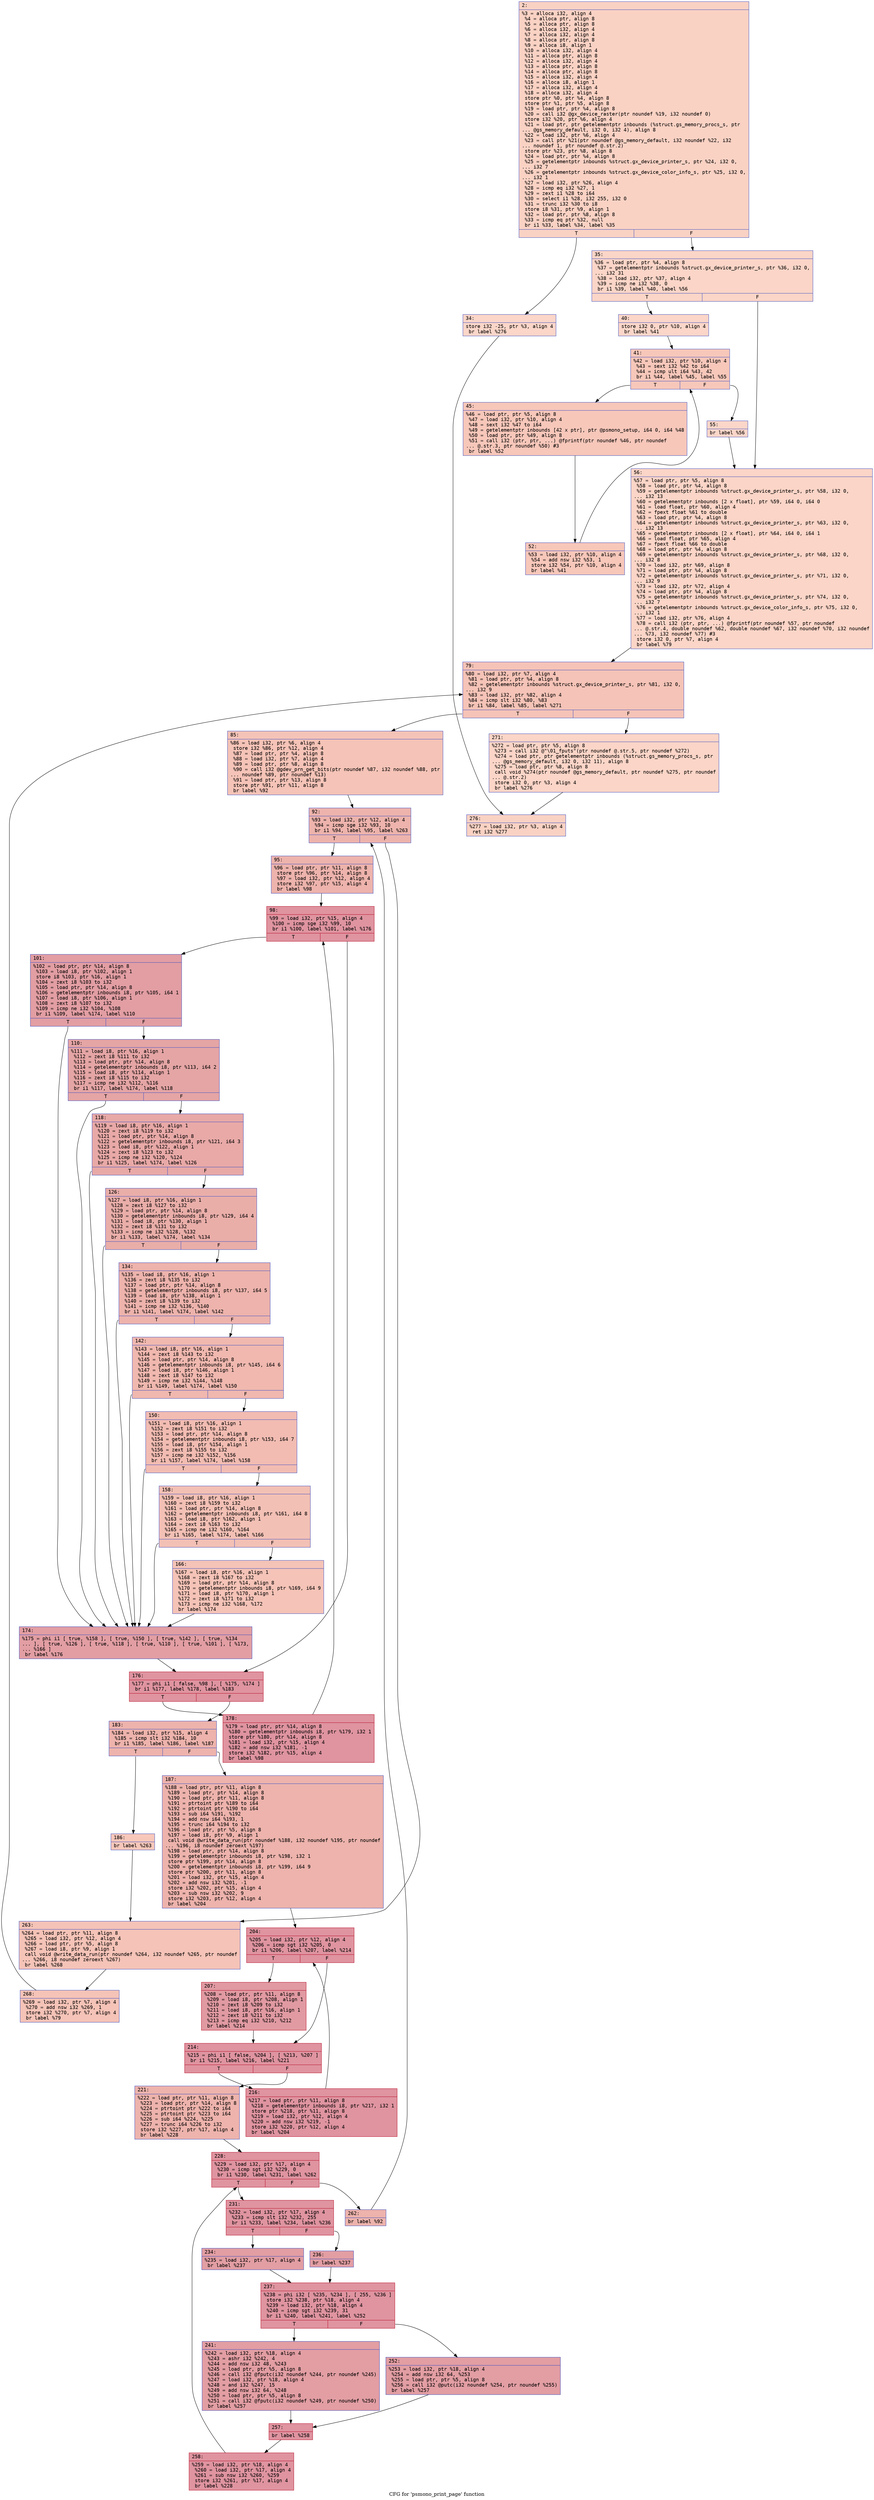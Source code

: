 digraph "CFG for 'psmono_print_page' function" {
	label="CFG for 'psmono_print_page' function";

	Node0x6000036d9fe0 [shape=record,color="#3d50c3ff", style=filled, fillcolor="#f4987a70" fontname="Courier",label="{2:\l|  %3 = alloca i32, align 4\l  %4 = alloca ptr, align 8\l  %5 = alloca ptr, align 8\l  %6 = alloca i32, align 4\l  %7 = alloca i32, align 4\l  %8 = alloca ptr, align 8\l  %9 = alloca i8, align 1\l  %10 = alloca i32, align 4\l  %11 = alloca ptr, align 8\l  %12 = alloca i32, align 4\l  %13 = alloca ptr, align 8\l  %14 = alloca ptr, align 8\l  %15 = alloca i32, align 4\l  %16 = alloca i8, align 1\l  %17 = alloca i32, align 4\l  %18 = alloca i32, align 4\l  store ptr %0, ptr %4, align 8\l  store ptr %1, ptr %5, align 8\l  %19 = load ptr, ptr %4, align 8\l  %20 = call i32 @gx_device_raster(ptr noundef %19, i32 noundef 0)\l  store i32 %20, ptr %6, align 4\l  %21 = load ptr, ptr getelementptr inbounds (%struct.gs_memory_procs_s, ptr\l... @gs_memory_default, i32 0, i32 4), align 8\l  %22 = load i32, ptr %6, align 4\l  %23 = call ptr %21(ptr noundef @gs_memory_default, i32 noundef %22, i32\l... noundef 1, ptr noundef @.str.2)\l  store ptr %23, ptr %8, align 8\l  %24 = load ptr, ptr %4, align 8\l  %25 = getelementptr inbounds %struct.gx_device_printer_s, ptr %24, i32 0,\l... i32 7\l  %26 = getelementptr inbounds %struct.gx_device_color_info_s, ptr %25, i32 0,\l... i32 1\l  %27 = load i32, ptr %26, align 4\l  %28 = icmp eq i32 %27, 1\l  %29 = zext i1 %28 to i64\l  %30 = select i1 %28, i32 255, i32 0\l  %31 = trunc i32 %30 to i8\l  store i8 %31, ptr %9, align 1\l  %32 = load ptr, ptr %8, align 8\l  %33 = icmp eq ptr %32, null\l  br i1 %33, label %34, label %35\l|{<s0>T|<s1>F}}"];
	Node0x6000036d9fe0:s0 -> Node0x6000036da030[tooltip="2 -> 34\nProbability 37.50%" ];
	Node0x6000036d9fe0:s1 -> Node0x6000036da080[tooltip="2 -> 35\nProbability 62.50%" ];
	Node0x6000036da030 [shape=record,color="#3d50c3ff", style=filled, fillcolor="#f6a38570" fontname="Courier",label="{34:\l|  store i32 -25, ptr %3, align 4\l  br label %276\l}"];
	Node0x6000036da030 -> Node0x6000036dae90[tooltip="34 -> 276\nProbability 100.00%" ];
	Node0x6000036da080 [shape=record,color="#3d50c3ff", style=filled, fillcolor="#f5a08170" fontname="Courier",label="{35:\l|  %36 = load ptr, ptr %4, align 8\l  %37 = getelementptr inbounds %struct.gx_device_printer_s, ptr %36, i32 0,\l... i32 31\l  %38 = load i32, ptr %37, align 4\l  %39 = icmp ne i32 %38, 0\l  br i1 %39, label %40, label %56\l|{<s0>T|<s1>F}}"];
	Node0x6000036da080:s0 -> Node0x6000036da0d0[tooltip="35 -> 40\nProbability 62.50%" ];
	Node0x6000036da080:s1 -> Node0x6000036da260[tooltip="35 -> 56\nProbability 37.50%" ];
	Node0x6000036da0d0 [shape=record,color="#3d50c3ff", style=filled, fillcolor="#f6a38570" fontname="Courier",label="{40:\l|  store i32 0, ptr %10, align 4\l  br label %41\l}"];
	Node0x6000036da0d0 -> Node0x6000036da120[tooltip="40 -> 41\nProbability 100.00%" ];
	Node0x6000036da120 [shape=record,color="#3d50c3ff", style=filled, fillcolor="#ec7f6370" fontname="Courier",label="{41:\l|  %42 = load i32, ptr %10, align 4\l  %43 = sext i32 %42 to i64\l  %44 = icmp ult i64 %43, 42\l  br i1 %44, label %45, label %55\l|{<s0>T|<s1>F}}"];
	Node0x6000036da120:s0 -> Node0x6000036da170[tooltip="41 -> 45\nProbability 96.88%" ];
	Node0x6000036da120:s1 -> Node0x6000036da210[tooltip="41 -> 55\nProbability 3.12%" ];
	Node0x6000036da170 [shape=record,color="#3d50c3ff", style=filled, fillcolor="#ec7f6370" fontname="Courier",label="{45:\l|  %46 = load ptr, ptr %5, align 8\l  %47 = load i32, ptr %10, align 4\l  %48 = sext i32 %47 to i64\l  %49 = getelementptr inbounds [42 x ptr], ptr @psmono_setup, i64 0, i64 %48\l  %50 = load ptr, ptr %49, align 8\l  %51 = call i32 (ptr, ptr, ...) @fprintf(ptr noundef %46, ptr noundef\l... @.str.3, ptr noundef %50) #3\l  br label %52\l}"];
	Node0x6000036da170 -> Node0x6000036da1c0[tooltip="45 -> 52\nProbability 100.00%" ];
	Node0x6000036da1c0 [shape=record,color="#3d50c3ff", style=filled, fillcolor="#ec7f6370" fontname="Courier",label="{52:\l|  %53 = load i32, ptr %10, align 4\l  %54 = add nsw i32 %53, 1\l  store i32 %54, ptr %10, align 4\l  br label %41\l}"];
	Node0x6000036da1c0 -> Node0x6000036da120[tooltip="52 -> 41\nProbability 100.00%" ];
	Node0x6000036da210 [shape=record,color="#3d50c3ff", style=filled, fillcolor="#f6a38570" fontname="Courier",label="{55:\l|  br label %56\l}"];
	Node0x6000036da210 -> Node0x6000036da260[tooltip="55 -> 56\nProbability 100.00%" ];
	Node0x6000036da260 [shape=record,color="#3d50c3ff", style=filled, fillcolor="#f5a08170" fontname="Courier",label="{56:\l|  %57 = load ptr, ptr %5, align 8\l  %58 = load ptr, ptr %4, align 8\l  %59 = getelementptr inbounds %struct.gx_device_printer_s, ptr %58, i32 0,\l... i32 13\l  %60 = getelementptr inbounds [2 x float], ptr %59, i64 0, i64 0\l  %61 = load float, ptr %60, align 4\l  %62 = fpext float %61 to double\l  %63 = load ptr, ptr %4, align 8\l  %64 = getelementptr inbounds %struct.gx_device_printer_s, ptr %63, i32 0,\l... i32 13\l  %65 = getelementptr inbounds [2 x float], ptr %64, i64 0, i64 1\l  %66 = load float, ptr %65, align 4\l  %67 = fpext float %66 to double\l  %68 = load ptr, ptr %4, align 8\l  %69 = getelementptr inbounds %struct.gx_device_printer_s, ptr %68, i32 0,\l... i32 8\l  %70 = load i32, ptr %69, align 8\l  %71 = load ptr, ptr %4, align 8\l  %72 = getelementptr inbounds %struct.gx_device_printer_s, ptr %71, i32 0,\l... i32 9\l  %73 = load i32, ptr %72, align 4\l  %74 = load ptr, ptr %4, align 8\l  %75 = getelementptr inbounds %struct.gx_device_printer_s, ptr %74, i32 0,\l... i32 7\l  %76 = getelementptr inbounds %struct.gx_device_color_info_s, ptr %75, i32 0,\l... i32 1\l  %77 = load i32, ptr %76, align 4\l  %78 = call i32 (ptr, ptr, ...) @fprintf(ptr noundef %57, ptr noundef\l... @.str.4, double noundef %62, double noundef %67, i32 noundef %70, i32 noundef\l... %73, i32 noundef %77) #3\l  store i32 0, ptr %7, align 4\l  br label %79\l}"];
	Node0x6000036da260 -> Node0x6000036da2b0[tooltip="56 -> 79\nProbability 100.00%" ];
	Node0x6000036da2b0 [shape=record,color="#3d50c3ff", style=filled, fillcolor="#e8765c70" fontname="Courier",label="{79:\l|  %80 = load i32, ptr %7, align 4\l  %81 = load ptr, ptr %4, align 8\l  %82 = getelementptr inbounds %struct.gx_device_printer_s, ptr %81, i32 0,\l... i32 9\l  %83 = load i32, ptr %82, align 4\l  %84 = icmp slt i32 %80, %83\l  br i1 %84, label %85, label %271\l|{<s0>T|<s1>F}}"];
	Node0x6000036da2b0:s0 -> Node0x6000036da300[tooltip="79 -> 85\nProbability 96.88%" ];
	Node0x6000036da2b0:s1 -> Node0x6000036dae40[tooltip="79 -> 271\nProbability 3.12%" ];
	Node0x6000036da300 [shape=record,color="#3d50c3ff", style=filled, fillcolor="#e8765c70" fontname="Courier",label="{85:\l|  %86 = load i32, ptr %6, align 4\l  store i32 %86, ptr %12, align 4\l  %87 = load ptr, ptr %4, align 8\l  %88 = load i32, ptr %7, align 4\l  %89 = load ptr, ptr %8, align 8\l  %90 = call i32 @gdev_prn_get_bits(ptr noundef %87, i32 noundef %88, ptr\l... noundef %89, ptr noundef %13)\l  %91 = load ptr, ptr %13, align 8\l  store ptr %91, ptr %11, align 8\l  br label %92\l}"];
	Node0x6000036da300 -> Node0x6000036da350[tooltip="85 -> 92\nProbability 100.00%" ];
	Node0x6000036da350 [shape=record,color="#3d50c3ff", style=filled, fillcolor="#d6524470" fontname="Courier",label="{92:\l|  %93 = load i32, ptr %12, align 4\l  %94 = icmp sge i32 %93, 10\l  br i1 %94, label %95, label %263\l|{<s0>T|<s1>F}}"];
	Node0x6000036da350:s0 -> Node0x6000036da3a0[tooltip="92 -> 95\nProbability 96.88%" ];
	Node0x6000036da350:s1 -> Node0x6000036dada0[tooltip="92 -> 263\nProbability 3.12%" ];
	Node0x6000036da3a0 [shape=record,color="#3d50c3ff", style=filled, fillcolor="#d6524470" fontname="Courier",label="{95:\l|  %96 = load ptr, ptr %11, align 8\l  store ptr %96, ptr %14, align 8\l  %97 = load i32, ptr %12, align 4\l  store i32 %97, ptr %15, align 4\l  br label %98\l}"];
	Node0x6000036da3a0 -> Node0x6000036da3f0[tooltip="95 -> 98\nProbability 100.00%" ];
	Node0x6000036da3f0 [shape=record,color="#b70d28ff", style=filled, fillcolor="#b70d2870" fontname="Courier",label="{98:\l|  %99 = load i32, ptr %15, align 4\l  %100 = icmp sge i32 %99, 10\l  br i1 %100, label %101, label %176\l|{<s0>T|<s1>F}}"];
	Node0x6000036da3f0:s0 -> Node0x6000036da440[tooltip="98 -> 101\nProbability 50.00%" ];
	Node0x6000036da3f0:s1 -> Node0x6000036da760[tooltip="98 -> 176\nProbability 50.00%" ];
	Node0x6000036da440 [shape=record,color="#3d50c3ff", style=filled, fillcolor="#be242e70" fontname="Courier",label="{101:\l|  %102 = load ptr, ptr %14, align 8\l  %103 = load i8, ptr %102, align 1\l  store i8 %103, ptr %16, align 1\l  %104 = zext i8 %103 to i32\l  %105 = load ptr, ptr %14, align 8\l  %106 = getelementptr inbounds i8, ptr %105, i64 1\l  %107 = load i8, ptr %106, align 1\l  %108 = zext i8 %107 to i32\l  %109 = icmp ne i32 %104, %108\l  br i1 %109, label %174, label %110\l|{<s0>T|<s1>F}}"];
	Node0x6000036da440:s0 -> Node0x6000036da710[tooltip="101 -> 174\nProbability 50.00%" ];
	Node0x6000036da440:s1 -> Node0x6000036da490[tooltip="101 -> 110\nProbability 50.00%" ];
	Node0x6000036da490 [shape=record,color="#3d50c3ff", style=filled, fillcolor="#c5333470" fontname="Courier",label="{110:\l|  %111 = load i8, ptr %16, align 1\l  %112 = zext i8 %111 to i32\l  %113 = load ptr, ptr %14, align 8\l  %114 = getelementptr inbounds i8, ptr %113, i64 2\l  %115 = load i8, ptr %114, align 1\l  %116 = zext i8 %115 to i32\l  %117 = icmp ne i32 %112, %116\l  br i1 %117, label %174, label %118\l|{<s0>T|<s1>F}}"];
	Node0x6000036da490:s0 -> Node0x6000036da710[tooltip="110 -> 174\nProbability 50.00%" ];
	Node0x6000036da490:s1 -> Node0x6000036da4e0[tooltip="110 -> 118\nProbability 50.00%" ];
	Node0x6000036da4e0 [shape=record,color="#3d50c3ff", style=filled, fillcolor="#ca3b3770" fontname="Courier",label="{118:\l|  %119 = load i8, ptr %16, align 1\l  %120 = zext i8 %119 to i32\l  %121 = load ptr, ptr %14, align 8\l  %122 = getelementptr inbounds i8, ptr %121, i64 3\l  %123 = load i8, ptr %122, align 1\l  %124 = zext i8 %123 to i32\l  %125 = icmp ne i32 %120, %124\l  br i1 %125, label %174, label %126\l|{<s0>T|<s1>F}}"];
	Node0x6000036da4e0:s0 -> Node0x6000036da710[tooltip="118 -> 174\nProbability 50.00%" ];
	Node0x6000036da4e0:s1 -> Node0x6000036da530[tooltip="118 -> 126\nProbability 50.00%" ];
	Node0x6000036da530 [shape=record,color="#3d50c3ff", style=filled, fillcolor="#d0473d70" fontname="Courier",label="{126:\l|  %127 = load i8, ptr %16, align 1\l  %128 = zext i8 %127 to i32\l  %129 = load ptr, ptr %14, align 8\l  %130 = getelementptr inbounds i8, ptr %129, i64 4\l  %131 = load i8, ptr %130, align 1\l  %132 = zext i8 %131 to i32\l  %133 = icmp ne i32 %128, %132\l  br i1 %133, label %174, label %134\l|{<s0>T|<s1>F}}"];
	Node0x6000036da530:s0 -> Node0x6000036da710[tooltip="126 -> 174\nProbability 50.00%" ];
	Node0x6000036da530:s1 -> Node0x6000036da580[tooltip="126 -> 134\nProbability 50.00%" ];
	Node0x6000036da580 [shape=record,color="#3d50c3ff", style=filled, fillcolor="#d6524470" fontname="Courier",label="{134:\l|  %135 = load i8, ptr %16, align 1\l  %136 = zext i8 %135 to i32\l  %137 = load ptr, ptr %14, align 8\l  %138 = getelementptr inbounds i8, ptr %137, i64 5\l  %139 = load i8, ptr %138, align 1\l  %140 = zext i8 %139 to i32\l  %141 = icmp ne i32 %136, %140\l  br i1 %141, label %174, label %142\l|{<s0>T|<s1>F}}"];
	Node0x6000036da580:s0 -> Node0x6000036da710[tooltip="134 -> 174\nProbability 50.00%" ];
	Node0x6000036da580:s1 -> Node0x6000036da5d0[tooltip="134 -> 142\nProbability 50.00%" ];
	Node0x6000036da5d0 [shape=record,color="#3d50c3ff", style=filled, fillcolor="#dc5d4a70" fontname="Courier",label="{142:\l|  %143 = load i8, ptr %16, align 1\l  %144 = zext i8 %143 to i32\l  %145 = load ptr, ptr %14, align 8\l  %146 = getelementptr inbounds i8, ptr %145, i64 6\l  %147 = load i8, ptr %146, align 1\l  %148 = zext i8 %147 to i32\l  %149 = icmp ne i32 %144, %148\l  br i1 %149, label %174, label %150\l|{<s0>T|<s1>F}}"];
	Node0x6000036da5d0:s0 -> Node0x6000036da710[tooltip="142 -> 174\nProbability 50.00%" ];
	Node0x6000036da5d0:s1 -> Node0x6000036da620[tooltip="142 -> 150\nProbability 50.00%" ];
	Node0x6000036da620 [shape=record,color="#3d50c3ff", style=filled, fillcolor="#e1675170" fontname="Courier",label="{150:\l|  %151 = load i8, ptr %16, align 1\l  %152 = zext i8 %151 to i32\l  %153 = load ptr, ptr %14, align 8\l  %154 = getelementptr inbounds i8, ptr %153, i64 7\l  %155 = load i8, ptr %154, align 1\l  %156 = zext i8 %155 to i32\l  %157 = icmp ne i32 %152, %156\l  br i1 %157, label %174, label %158\l|{<s0>T|<s1>F}}"];
	Node0x6000036da620:s0 -> Node0x6000036da710[tooltip="150 -> 174\nProbability 50.00%" ];
	Node0x6000036da620:s1 -> Node0x6000036da670[tooltip="150 -> 158\nProbability 50.00%" ];
	Node0x6000036da670 [shape=record,color="#3d50c3ff", style=filled, fillcolor="#e5705870" fontname="Courier",label="{158:\l|  %159 = load i8, ptr %16, align 1\l  %160 = zext i8 %159 to i32\l  %161 = load ptr, ptr %14, align 8\l  %162 = getelementptr inbounds i8, ptr %161, i64 8\l  %163 = load i8, ptr %162, align 1\l  %164 = zext i8 %163 to i32\l  %165 = icmp ne i32 %160, %164\l  br i1 %165, label %174, label %166\l|{<s0>T|<s1>F}}"];
	Node0x6000036da670:s0 -> Node0x6000036da710[tooltip="158 -> 174\nProbability 50.00%" ];
	Node0x6000036da670:s1 -> Node0x6000036da6c0[tooltip="158 -> 166\nProbability 50.00%" ];
	Node0x6000036da6c0 [shape=record,color="#3d50c3ff", style=filled, fillcolor="#e8765c70" fontname="Courier",label="{166:\l|  %167 = load i8, ptr %16, align 1\l  %168 = zext i8 %167 to i32\l  %169 = load ptr, ptr %14, align 8\l  %170 = getelementptr inbounds i8, ptr %169, i64 9\l  %171 = load i8, ptr %170, align 1\l  %172 = zext i8 %171 to i32\l  %173 = icmp ne i32 %168, %172\l  br label %174\l}"];
	Node0x6000036da6c0 -> Node0x6000036da710[tooltip="166 -> 174\nProbability 100.00%" ];
	Node0x6000036da710 [shape=record,color="#3d50c3ff", style=filled, fillcolor="#be242e70" fontname="Courier",label="{174:\l|  %175 = phi i1 [ true, %158 ], [ true, %150 ], [ true, %142 ], [ true, %134\l... ], [ true, %126 ], [ true, %118 ], [ true, %110 ], [ true, %101 ], [ %173,\l... %166 ]\l  br label %176\l}"];
	Node0x6000036da710 -> Node0x6000036da760[tooltip="174 -> 176\nProbability 100.00%" ];
	Node0x6000036da760 [shape=record,color="#b70d28ff", style=filled, fillcolor="#b70d2870" fontname="Courier",label="{176:\l|  %177 = phi i1 [ false, %98 ], [ %175, %174 ]\l  br i1 %177, label %178, label %183\l|{<s0>T|<s1>F}}"];
	Node0x6000036da760:s0 -> Node0x6000036da7b0[tooltip="176 -> 178\nProbability 96.88%" ];
	Node0x6000036da760:s1 -> Node0x6000036da800[tooltip="176 -> 183\nProbability 3.12%" ];
	Node0x6000036da7b0 [shape=record,color="#b70d28ff", style=filled, fillcolor="#b70d2870" fontname="Courier",label="{178:\l|  %179 = load ptr, ptr %14, align 8\l  %180 = getelementptr inbounds i8, ptr %179, i32 1\l  store ptr %180, ptr %14, align 8\l  %181 = load i32, ptr %15, align 4\l  %182 = add nsw i32 %181, -1\l  store i32 %182, ptr %15, align 4\l  br label %98\l}"];
	Node0x6000036da7b0 -> Node0x6000036da3f0[tooltip="178 -> 98\nProbability 100.00%" ];
	Node0x6000036da800 [shape=record,color="#3d50c3ff", style=filled, fillcolor="#d6524470" fontname="Courier",label="{183:\l|  %184 = load i32, ptr %15, align 4\l  %185 = icmp slt i32 %184, 10\l  br i1 %185, label %186, label %187\l|{<s0>T|<s1>F}}"];
	Node0x6000036da800:s0 -> Node0x6000036da850[tooltip="183 -> 186\nProbability 3.12%" ];
	Node0x6000036da800:s1 -> Node0x6000036da8a0[tooltip="183 -> 187\nProbability 96.88%" ];
	Node0x6000036da850 [shape=record,color="#3d50c3ff", style=filled, fillcolor="#ec7f6370" fontname="Courier",label="{186:\l|  br label %263\l}"];
	Node0x6000036da850 -> Node0x6000036dada0[tooltip="186 -> 263\nProbability 100.00%" ];
	Node0x6000036da8a0 [shape=record,color="#3d50c3ff", style=filled, fillcolor="#d6524470" fontname="Courier",label="{187:\l|  %188 = load ptr, ptr %11, align 8\l  %189 = load ptr, ptr %14, align 8\l  %190 = load ptr, ptr %11, align 8\l  %191 = ptrtoint ptr %189 to i64\l  %192 = ptrtoint ptr %190 to i64\l  %193 = sub i64 %191, %192\l  %194 = add nsw i64 %193, 1\l  %195 = trunc i64 %194 to i32\l  %196 = load ptr, ptr %5, align 8\l  %197 = load i8, ptr %9, align 1\l  call void @write_data_run(ptr noundef %188, i32 noundef %195, ptr noundef\l... %196, i8 noundef zeroext %197)\l  %198 = load ptr, ptr %14, align 8\l  %199 = getelementptr inbounds i8, ptr %198, i32 1\l  store ptr %199, ptr %14, align 8\l  %200 = getelementptr inbounds i8, ptr %199, i64 9\l  store ptr %200, ptr %11, align 8\l  %201 = load i32, ptr %15, align 4\l  %202 = add nsw i32 %201, -1\l  store i32 %202, ptr %15, align 4\l  %203 = sub nsw i32 %202, 9\l  store i32 %203, ptr %12, align 4\l  br label %204\l}"];
	Node0x6000036da8a0 -> Node0x6000036da8f0[tooltip="187 -> 204\nProbability 100.00%" ];
	Node0x6000036da8f0 [shape=record,color="#b70d28ff", style=filled, fillcolor="#b70d2870" fontname="Courier",label="{204:\l|  %205 = load i32, ptr %12, align 4\l  %206 = icmp sgt i32 %205, 0\l  br i1 %206, label %207, label %214\l|{<s0>T|<s1>F}}"];
	Node0x6000036da8f0:s0 -> Node0x6000036da940[tooltip="204 -> 207\nProbability 62.50%" ];
	Node0x6000036da8f0:s1 -> Node0x6000036da990[tooltip="204 -> 214\nProbability 37.50%" ];
	Node0x6000036da940 [shape=record,color="#b70d28ff", style=filled, fillcolor="#bb1b2c70" fontname="Courier",label="{207:\l|  %208 = load ptr, ptr %11, align 8\l  %209 = load i8, ptr %208, align 1\l  %210 = zext i8 %209 to i32\l  %211 = load i8, ptr %16, align 1\l  %212 = zext i8 %211 to i32\l  %213 = icmp eq i32 %210, %212\l  br label %214\l}"];
	Node0x6000036da940 -> Node0x6000036da990[tooltip="207 -> 214\nProbability 100.00%" ];
	Node0x6000036da990 [shape=record,color="#b70d28ff", style=filled, fillcolor="#b70d2870" fontname="Courier",label="{214:\l|  %215 = phi i1 [ false, %204 ], [ %213, %207 ]\l  br i1 %215, label %216, label %221\l|{<s0>T|<s1>F}}"];
	Node0x6000036da990:s0 -> Node0x6000036da9e0[tooltip="214 -> 216\nProbability 96.88%" ];
	Node0x6000036da990:s1 -> Node0x6000036daa30[tooltip="214 -> 221\nProbability 3.12%" ];
	Node0x6000036da9e0 [shape=record,color="#b70d28ff", style=filled, fillcolor="#b70d2870" fontname="Courier",label="{216:\l|  %217 = load ptr, ptr %11, align 8\l  %218 = getelementptr inbounds i8, ptr %217, i32 1\l  store ptr %218, ptr %11, align 8\l  %219 = load i32, ptr %12, align 4\l  %220 = add nsw i32 %219, -1\l  store i32 %220, ptr %12, align 4\l  br label %204\l}"];
	Node0x6000036da9e0 -> Node0x6000036da8f0[tooltip="216 -> 204\nProbability 100.00%" ];
	Node0x6000036daa30 [shape=record,color="#3d50c3ff", style=filled, fillcolor="#d6524470" fontname="Courier",label="{221:\l|  %222 = load ptr, ptr %11, align 8\l  %223 = load ptr, ptr %14, align 8\l  %224 = ptrtoint ptr %222 to i64\l  %225 = ptrtoint ptr %223 to i64\l  %226 = sub i64 %224, %225\l  %227 = trunc i64 %226 to i32\l  store i32 %227, ptr %17, align 4\l  br label %228\l}"];
	Node0x6000036daa30 -> Node0x6000036daa80[tooltip="221 -> 228\nProbability 100.00%" ];
	Node0x6000036daa80 [shape=record,color="#b70d28ff", style=filled, fillcolor="#b70d2870" fontname="Courier",label="{228:\l|  %229 = load i32, ptr %17, align 4\l  %230 = icmp sgt i32 %229, 0\l  br i1 %230, label %231, label %262\l|{<s0>T|<s1>F}}"];
	Node0x6000036daa80:s0 -> Node0x6000036daad0[tooltip="228 -> 231\nProbability 96.88%" ];
	Node0x6000036daa80:s1 -> Node0x6000036dad50[tooltip="228 -> 262\nProbability 3.12%" ];
	Node0x6000036daad0 [shape=record,color="#b70d28ff", style=filled, fillcolor="#b70d2870" fontname="Courier",label="{231:\l|  %232 = load i32, ptr %17, align 4\l  %233 = icmp slt i32 %232, 255\l  br i1 %233, label %234, label %236\l|{<s0>T|<s1>F}}"];
	Node0x6000036daad0:s0 -> Node0x6000036dab20[tooltip="231 -> 234\nProbability 50.00%" ];
	Node0x6000036daad0:s1 -> Node0x6000036dab70[tooltip="231 -> 236\nProbability 50.00%" ];
	Node0x6000036dab20 [shape=record,color="#3d50c3ff", style=filled, fillcolor="#be242e70" fontname="Courier",label="{234:\l|  %235 = load i32, ptr %17, align 4\l  br label %237\l}"];
	Node0x6000036dab20 -> Node0x6000036dabc0[tooltip="234 -> 237\nProbability 100.00%" ];
	Node0x6000036dab70 [shape=record,color="#3d50c3ff", style=filled, fillcolor="#be242e70" fontname="Courier",label="{236:\l|  br label %237\l}"];
	Node0x6000036dab70 -> Node0x6000036dabc0[tooltip="236 -> 237\nProbability 100.00%" ];
	Node0x6000036dabc0 [shape=record,color="#b70d28ff", style=filled, fillcolor="#b70d2870" fontname="Courier",label="{237:\l|  %238 = phi i32 [ %235, %234 ], [ 255, %236 ]\l  store i32 %238, ptr %18, align 4\l  %239 = load i32, ptr %18, align 4\l  %240 = icmp sgt i32 %239, 31\l  br i1 %240, label %241, label %252\l|{<s0>T|<s1>F}}"];
	Node0x6000036dabc0:s0 -> Node0x6000036dac10[tooltip="237 -> 241\nProbability 50.00%" ];
	Node0x6000036dabc0:s1 -> Node0x6000036dac60[tooltip="237 -> 252\nProbability 50.00%" ];
	Node0x6000036dac10 [shape=record,color="#3d50c3ff", style=filled, fillcolor="#be242e70" fontname="Courier",label="{241:\l|  %242 = load i32, ptr %18, align 4\l  %243 = ashr i32 %242, 4\l  %244 = add nsw i32 48, %243\l  %245 = load ptr, ptr %5, align 8\l  %246 = call i32 @fputc(i32 noundef %244, ptr noundef %245)\l  %247 = load i32, ptr %18, align 4\l  %248 = and i32 %247, 15\l  %249 = add nsw i32 64, %248\l  %250 = load ptr, ptr %5, align 8\l  %251 = call i32 @fputc(i32 noundef %249, ptr noundef %250)\l  br label %257\l}"];
	Node0x6000036dac10 -> Node0x6000036dacb0[tooltip="241 -> 257\nProbability 100.00%" ];
	Node0x6000036dac60 [shape=record,color="#3d50c3ff", style=filled, fillcolor="#be242e70" fontname="Courier",label="{252:\l|  %253 = load i32, ptr %18, align 4\l  %254 = add nsw i32 64, %253\l  %255 = load ptr, ptr %5, align 8\l  %256 = call i32 @putc(i32 noundef %254, ptr noundef %255)\l  br label %257\l}"];
	Node0x6000036dac60 -> Node0x6000036dacb0[tooltip="252 -> 257\nProbability 100.00%" ];
	Node0x6000036dacb0 [shape=record,color="#b70d28ff", style=filled, fillcolor="#b70d2870" fontname="Courier",label="{257:\l|  br label %258\l}"];
	Node0x6000036dacb0 -> Node0x6000036dad00[tooltip="257 -> 258\nProbability 100.00%" ];
	Node0x6000036dad00 [shape=record,color="#b70d28ff", style=filled, fillcolor="#b70d2870" fontname="Courier",label="{258:\l|  %259 = load i32, ptr %18, align 4\l  %260 = load i32, ptr %17, align 4\l  %261 = sub nsw i32 %260, %259\l  store i32 %261, ptr %17, align 4\l  br label %228\l}"];
	Node0x6000036dad00 -> Node0x6000036daa80[tooltip="258 -> 228\nProbability 100.00%" ];
	Node0x6000036dad50 [shape=record,color="#3d50c3ff", style=filled, fillcolor="#d6524470" fontname="Courier",label="{262:\l|  br label %92\l}"];
	Node0x6000036dad50 -> Node0x6000036da350[tooltip="262 -> 92\nProbability 100.00%" ];
	Node0x6000036dada0 [shape=record,color="#3d50c3ff", style=filled, fillcolor="#e8765c70" fontname="Courier",label="{263:\l|  %264 = load ptr, ptr %11, align 8\l  %265 = load i32, ptr %12, align 4\l  %266 = load ptr, ptr %5, align 8\l  %267 = load i8, ptr %9, align 1\l  call void @write_data_run(ptr noundef %264, i32 noundef %265, ptr noundef\l... %266, i8 noundef zeroext %267)\l  br label %268\l}"];
	Node0x6000036dada0 -> Node0x6000036dadf0[tooltip="263 -> 268\nProbability 100.00%" ];
	Node0x6000036dadf0 [shape=record,color="#3d50c3ff", style=filled, fillcolor="#e8765c70" fontname="Courier",label="{268:\l|  %269 = load i32, ptr %7, align 4\l  %270 = add nsw i32 %269, 1\l  store i32 %270, ptr %7, align 4\l  br label %79\l}"];
	Node0x6000036dadf0 -> Node0x6000036da2b0[tooltip="268 -> 79\nProbability 100.00%" ];
	Node0x6000036dae40 [shape=record,color="#3d50c3ff", style=filled, fillcolor="#f5a08170" fontname="Courier",label="{271:\l|  %272 = load ptr, ptr %5, align 8\l  %273 = call i32 @\"\\01_fputs\"(ptr noundef @.str.5, ptr noundef %272)\l  %274 = load ptr, ptr getelementptr inbounds (%struct.gs_memory_procs_s, ptr\l... @gs_memory_default, i32 0, i32 11), align 8\l  %275 = load ptr, ptr %8, align 8\l  call void %274(ptr noundef @gs_memory_default, ptr noundef %275, ptr noundef\l... @.str.2)\l  store i32 0, ptr %3, align 4\l  br label %276\l}"];
	Node0x6000036dae40 -> Node0x6000036dae90[tooltip="271 -> 276\nProbability 100.00%" ];
	Node0x6000036dae90 [shape=record,color="#3d50c3ff", style=filled, fillcolor="#f4987a70" fontname="Courier",label="{276:\l|  %277 = load i32, ptr %3, align 4\l  ret i32 %277\l}"];
}
